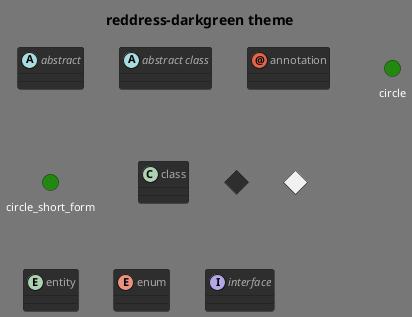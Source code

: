 ' Do not edit
' Theme Gallery
' autogenerated by script
'
@startuml
!theme reddress-darkgreen
title reddress-darkgreen theme
abstract        abstract
abstract class  "abstract class"
annotation      annotation
circle          circle
()              circle_short_form
class           class
diamond         diamond
<>              diamond_short_form
entity          entity
enum            enum
interface       interface
@enduml
